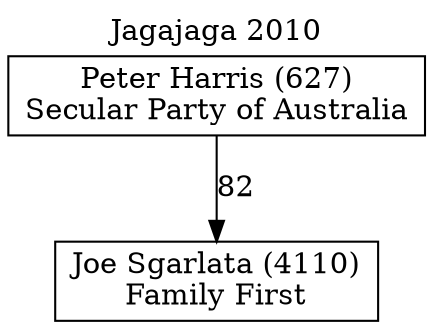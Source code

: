 // House preference flow
digraph "Joe Sgarlata (4110)_Jagajaga_2010" {
	graph [label="Jagajaga 2010" labelloc=t mclimit=10]
	node [shape=box]
	"Joe Sgarlata (4110)" [label="Joe Sgarlata (4110)
Family First"]
	"Peter Harris (627)" [label="Peter Harris (627)
Secular Party of Australia"]
	"Peter Harris (627)" -> "Joe Sgarlata (4110)" [label=82]
}
